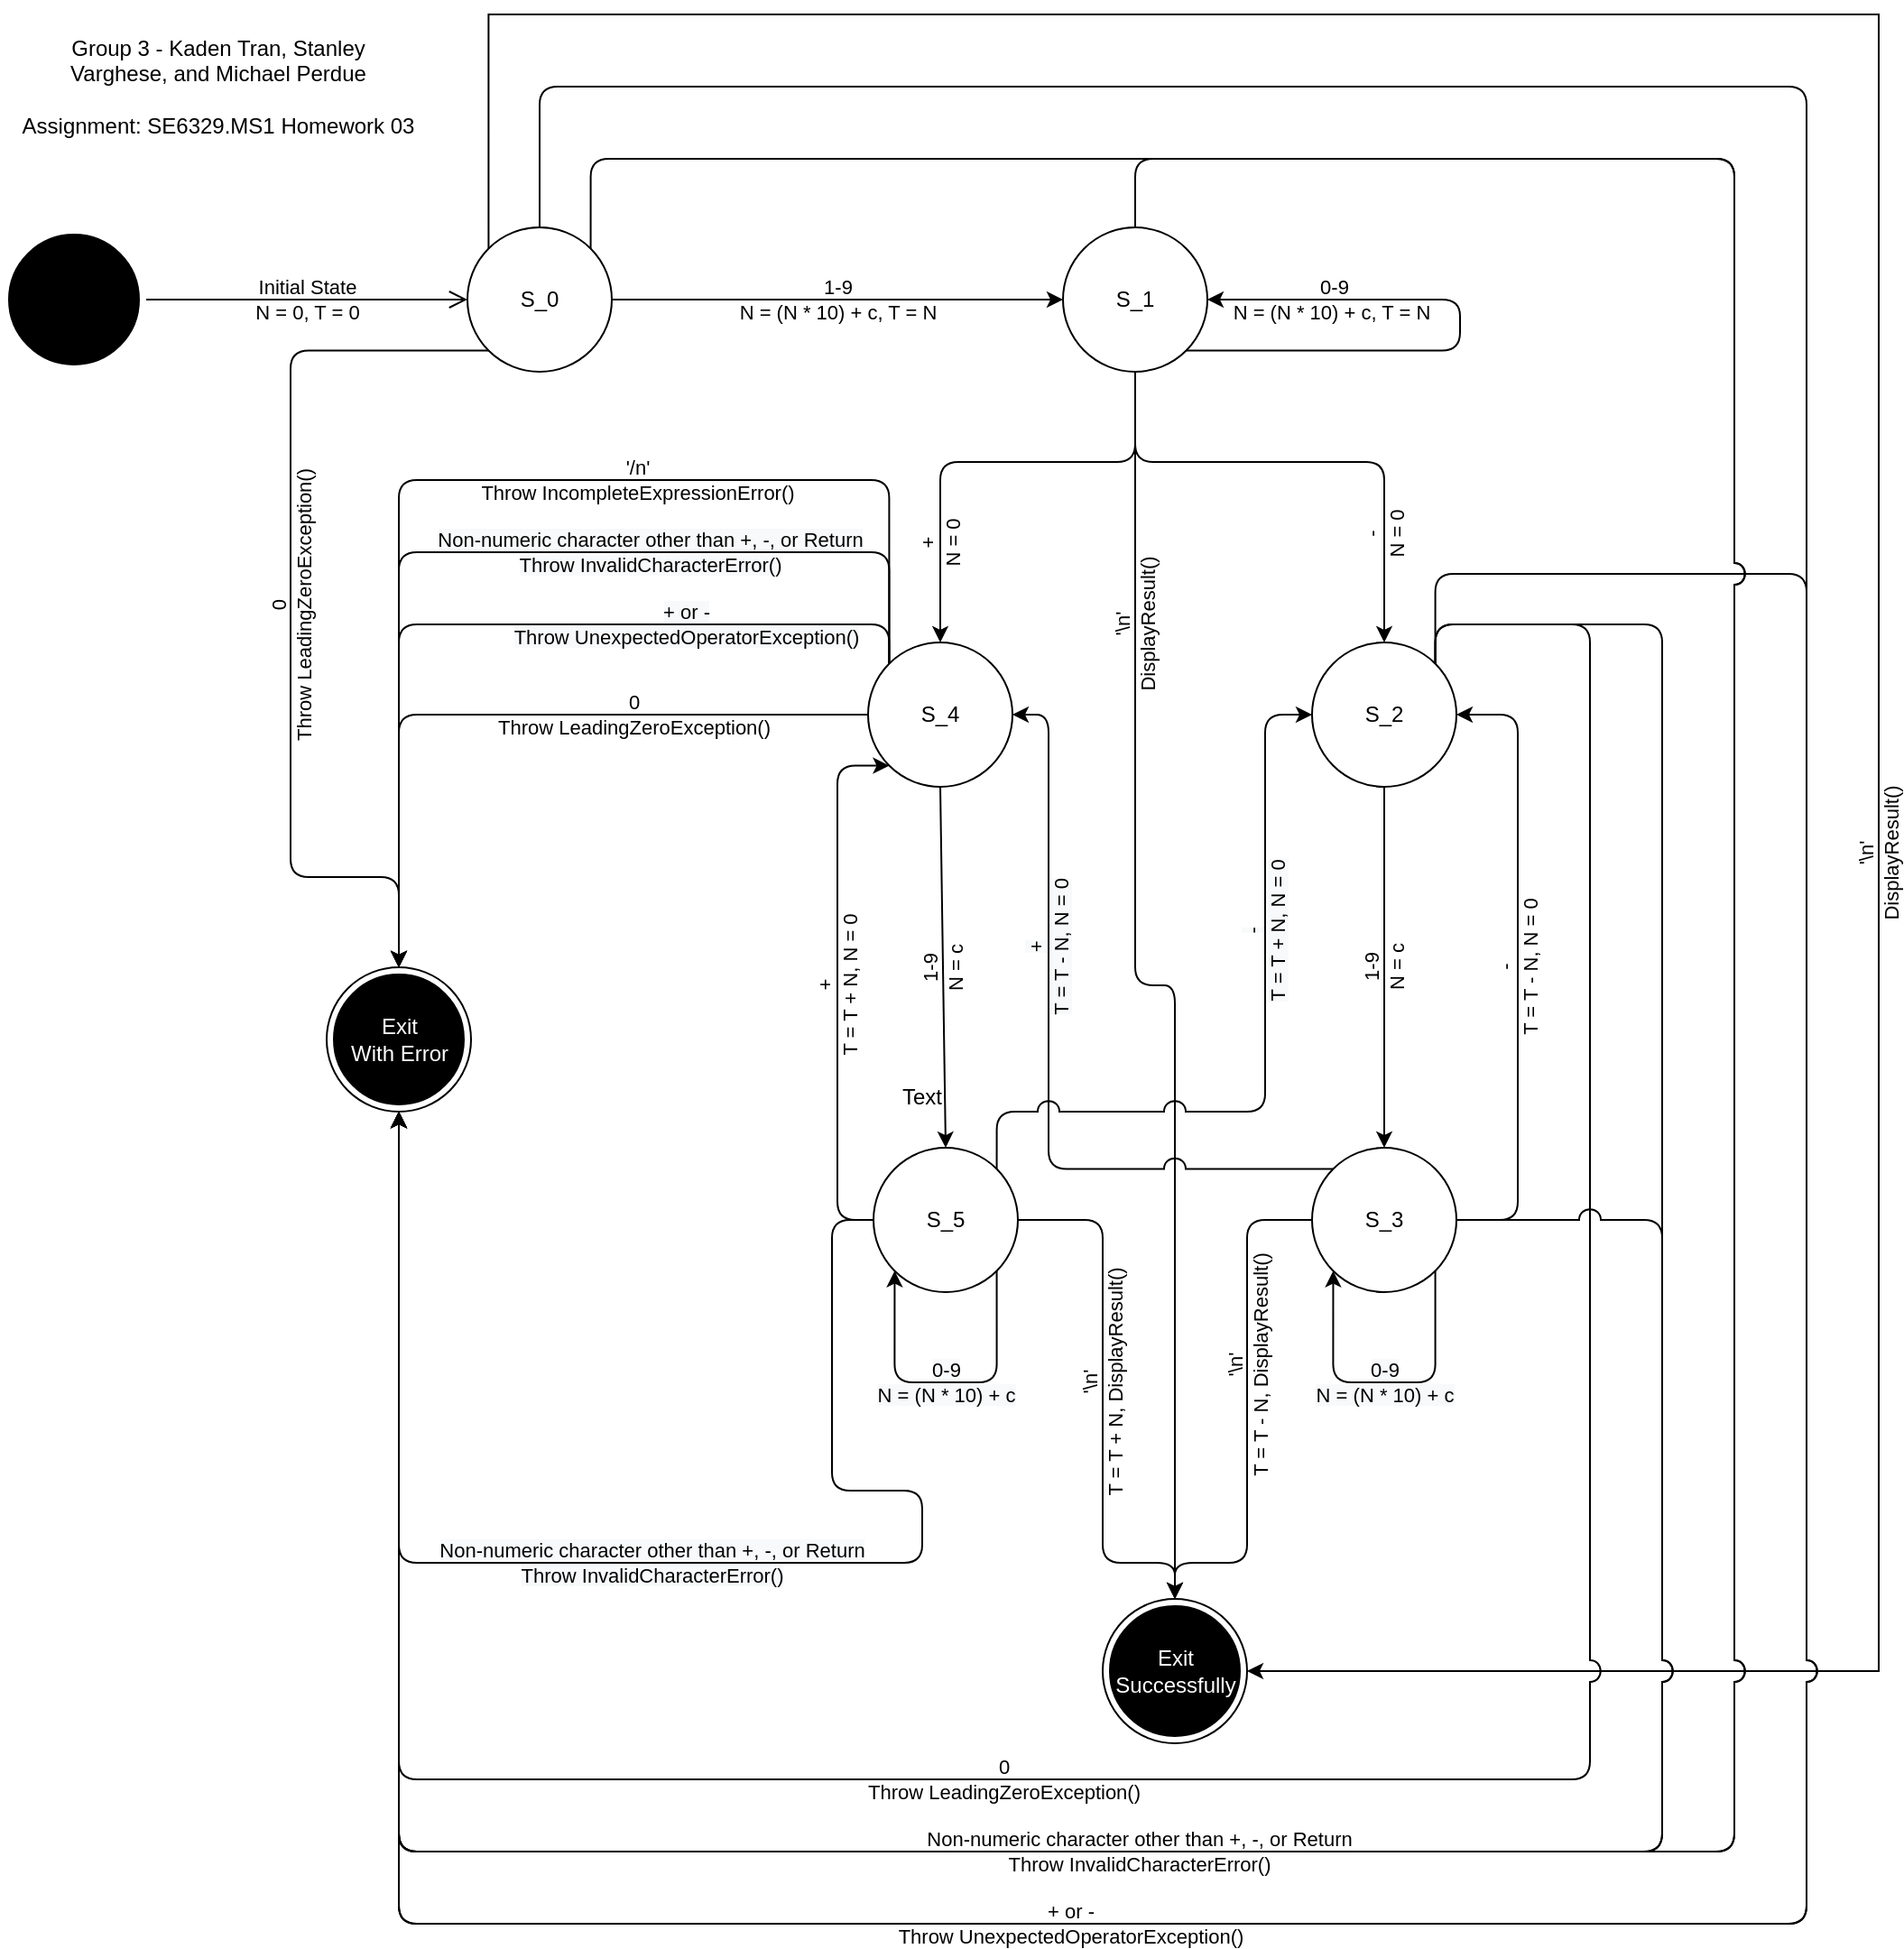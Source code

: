 <mxfile version="13.7.3" type="device" pages="3"><diagram id="BLK3zR-LWg6gyoA_Cl6V" name="with-error"><mxGraphModel dx="1485" dy="1840" grid="1" gridSize="10" guides="1" tooltips="1" connect="1" arrows="1" fold="1" page="1" pageScale="1" pageWidth="1100" pageHeight="1700" math="0" shadow="0"><root><mxCell id="0"/><mxCell id="1" parent="0"/><mxCell id="FnpyMouzEO8t4pOE-Gqu-2" value="'\n'&lt;br&gt;DisplayResult()" style="edgeStyle=orthogonalEdgeStyle;rounded=0;jumpStyle=arc;orthogonalLoop=1;jettySize=auto;html=1;exitX=0;exitY=0;exitDx=0;exitDy=0;entryX=1;entryY=0.5;entryDx=0;entryDy=0;jumpSize=12;horizontal=0;labelBackgroundColor=none;" parent="1" source="M0cYbytf-vNd7eZhx671-33" target="RabU1C4k4d-Qjpk2GGBu-11" edge="1"><mxGeometry x="0.259" relative="1" as="geometry"><Array as="points"><mxPoint x="270" y="40"/><mxPoint x="1040" y="40"/><mxPoint x="1040" y="958"/></Array><mxPoint as="offset"/></mxGeometry></mxCell><mxCell id="M0cYbytf-vNd7eZhx671-79" value="+&lt;br&gt;N = 0" style="edgeStyle=orthogonalEdgeStyle;orthogonalLoop=1;jettySize=auto;html=1;exitX=0.5;exitY=1;exitDx=0;exitDy=0;entryX=0.5;entryY=0;entryDx=0;entryDy=0;labelBackgroundColor=none;horizontal=0;" parent="1" source="4HfUxsU3L7-zWNsfsTRn-5" target="4HfUxsU3L7-zWNsfsTRn-12" edge="1"><mxGeometry x="0.575" relative="1" as="geometry"><Array as="points"><mxPoint x="628" y="288"/><mxPoint x="520" y="288"/></Array><mxPoint as="offset"/></mxGeometry></mxCell><mxCell id="M0cYbytf-vNd7eZhx671-81" value="-&lt;br&gt;N = 0" style="edgeStyle=orthogonalEdgeStyle;orthogonalLoop=1;jettySize=auto;html=1;entryX=0.5;entryY=0;entryDx=0;entryDy=0;labelBackgroundColor=none;horizontal=0;exitX=0.5;exitY=1;exitDx=0;exitDy=0;" parent="1" source="4HfUxsU3L7-zWNsfsTRn-5" target="4HfUxsU3L7-zWNsfsTRn-10" edge="1"><mxGeometry x="0.583" relative="1" as="geometry"><Array as="points"><mxPoint x="628" y="288"/><mxPoint x="766" y="288"/></Array><mxPoint as="offset"/><mxPoint x="620" y="308" as="sourcePoint"/></mxGeometry></mxCell><mxCell id="RabU1C4k4d-Qjpk2GGBu-23" value="'\n'&lt;br&gt;DisplayResult()" style="edgeStyle=orthogonalEdgeStyle;rounded=1;jumpStyle=arc;jumpSize=12;orthogonalLoop=1;jettySize=auto;html=1;exitX=0.5;exitY=1;exitDx=0;exitDy=0;entryX=0.5;entryY=0;entryDx=0;entryDy=0;labelBackgroundColor=none;fontColor=#000000;horizontal=0;" parent="1" source="4HfUxsU3L7-zWNsfsTRn-5" target="RabU1C4k4d-Qjpk2GGBu-11" edge="1"><mxGeometry x="-0.601" relative="1" as="geometry"><mxPoint as="offset"/></mxGeometry></mxCell><mxCell id="4HfUxsU3L7-zWNsfsTRn-5" value="S_1" style="ellipse;whiteSpace=wrap;html=1;aspect=fixed;rounded=1;" parent="1" vertex="1"><mxGeometry x="588" y="158" width="80" height="80" as="geometry"/></mxCell><mxCell id="RabU1C4k4d-Qjpk2GGBu-3" value="0&lt;br&gt;Throw LeadingZeroException()" style="edgeStyle=orthogonalEdgeStyle;rounded=1;orthogonalLoop=1;jettySize=auto;html=1;exitX=1;exitY=0;exitDx=0;exitDy=0;entryX=0.5;entryY=1;entryDx=0;entryDy=0;labelBackgroundColor=none;jumpStyle=arc;jumpSize=12;" parent="1" source="4HfUxsU3L7-zWNsfsTRn-10" target="M0cYbytf-vNd7eZhx671-56" edge="1"><mxGeometry x="0.207" relative="1" as="geometry"><Array as="points"><mxPoint x="794" y="378"/><mxPoint x="880" y="378"/><mxPoint x="880" y="1018"/><mxPoint x="220" y="1018"/></Array><mxPoint as="offset"/></mxGeometry></mxCell><mxCell id="4HfUxsU3L7-zWNsfsTRn-10" value="S_2" style="ellipse;whiteSpace=wrap;html=1;aspect=fixed;rounded=1;" parent="1" vertex="1"><mxGeometry x="726" y="388" width="80" height="80" as="geometry"/></mxCell><mxCell id="RabU1C4k4d-Qjpk2GGBu-1" value="'/n'&lt;br&gt;Throw IncompleteExpressionError()" style="edgeStyle=orthogonalEdgeStyle;rounded=1;orthogonalLoop=1;jettySize=auto;html=1;exitX=0;exitY=0;exitDx=0;exitDy=0;entryX=0.5;entryY=0;entryDx=0;entryDy=0;labelBackgroundColor=none;" parent="1" source="4HfUxsU3L7-zWNsfsTRn-12" target="M0cYbytf-vNd7eZhx671-56" edge="1"><mxGeometry x="-0.251" relative="1" as="geometry"><Array as="points"><mxPoint x="491" y="298"/><mxPoint x="220" y="298"/></Array><mxPoint as="offset"/></mxGeometry></mxCell><mxCell id="RabU1C4k4d-Qjpk2GGBu-20" value="&lt;span style=&quot;color: rgb(0 , 0 , 0) ; font-family: &amp;#34;helvetica&amp;#34; ; font-size: 11px ; font-style: normal ; font-weight: 400 ; letter-spacing: normal ; text-align: center ; text-indent: 0px ; text-transform: none ; word-spacing: 0px ; background-color: rgb(248 , 249 , 250) ; display: inline ; float: none&quot;&gt;Non-numeric character other than +, -, or Return&lt;/span&gt;&lt;br style=&quot;color: rgb(0 , 0 , 0) ; font-family: &amp;#34;helvetica&amp;#34; ; font-size: 11px ; font-style: normal ; font-weight: 400 ; letter-spacing: normal ; text-align: center ; text-indent: 0px ; text-transform: none ; word-spacing: 0px ; background-color: rgb(248 , 249 , 250)&quot;&gt;&lt;span style=&quot;color: rgb(0 , 0 , 0) ; font-family: &amp;#34;helvetica&amp;#34; ; font-size: 11px ; font-style: normal ; font-weight: 400 ; letter-spacing: normal ; text-align: center ; text-indent: 0px ; text-transform: none ; word-spacing: 0px ; background-color: rgb(248 , 249 , 250) ; display: inline ; float: none&quot;&gt;Throw InvalidCharacterError()&lt;/span&gt;" style="edgeStyle=orthogonalEdgeStyle;rounded=1;jumpStyle=arc;jumpSize=12;orthogonalLoop=1;jettySize=auto;html=1;exitX=0;exitY=0;exitDx=0;exitDy=0;entryX=0.5;entryY=0;entryDx=0;entryDy=0;labelBackgroundColor=none;fontColor=#000000;" parent="1" source="4HfUxsU3L7-zWNsfsTRn-12" target="M0cYbytf-vNd7eZhx671-56" edge="1"><mxGeometry x="-0.313" relative="1" as="geometry"><Array as="points"><mxPoint x="491" y="338"/><mxPoint x="220" y="338"/></Array><mxPoint x="-1" as="offset"/></mxGeometry></mxCell><mxCell id="RabU1C4k4d-Qjpk2GGBu-21" value="&lt;span style=&quot;color: rgb(0 , 0 , 0) ; font-family: &amp;#34;helvetica&amp;#34; ; font-size: 11px ; font-style: normal ; font-weight: 400 ; letter-spacing: normal ; text-align: center ; text-indent: 0px ; text-transform: none ; word-spacing: 0px ; background-color: rgb(248 , 249 , 250) ; display: inline ; float: none&quot;&gt;+ or -&lt;/span&gt;&lt;br style=&quot;color: rgb(0 , 0 , 0) ; font-family: &amp;#34;helvetica&amp;#34; ; font-size: 11px ; font-style: normal ; font-weight: 400 ; letter-spacing: normal ; text-align: center ; text-indent: 0px ; text-transform: none ; word-spacing: 0px ; background-color: rgb(248 , 249 , 250)&quot;&gt;&lt;span style=&quot;color: rgb(0 , 0 , 0) ; font-family: &amp;#34;helvetica&amp;#34; ; font-size: 11px ; font-style: normal ; font-weight: 400 ; letter-spacing: normal ; text-align: center ; text-indent: 0px ; text-transform: none ; word-spacing: 0px ; background-color: rgb(248 , 249 , 250) ; display: inline ; float: none&quot;&gt;Throw UnexpectedOperatorException()&lt;/span&gt;" style="edgeStyle=orthogonalEdgeStyle;rounded=1;jumpStyle=arc;jumpSize=12;orthogonalLoop=1;jettySize=auto;html=1;exitX=0;exitY=0;exitDx=0;exitDy=0;entryX=0.5;entryY=0;entryDx=0;entryDy=0;labelBackgroundColor=none;fontColor=#000000;" parent="1" source="4HfUxsU3L7-zWNsfsTRn-12" target="M0cYbytf-vNd7eZhx671-56" edge="1"><mxGeometry x="-0.447" relative="1" as="geometry"><Array as="points"><mxPoint x="491" y="378"/><mxPoint x="220" y="378"/></Array><mxPoint x="-1" as="offset"/></mxGeometry></mxCell><mxCell id="4HfUxsU3L7-zWNsfsTRn-12" value="S_4" style="ellipse;whiteSpace=wrap;html=1;aspect=fixed;rounded=1;" parent="1" vertex="1"><mxGeometry x="480" y="388" width="80" height="80" as="geometry"/></mxCell><mxCell id="M0cYbytf-vNd7eZhx671-20" value="&lt;font face=&quot;helvetica&quot;&gt;-&lt;/font&gt;&lt;br style=&quot;color: rgb(0 , 0 , 0) ; font-family: &amp;#34;helvetica&amp;#34; ; font-size: 11px ; font-style: normal ; font-weight: 400 ; letter-spacing: normal ; text-align: center ; text-indent: 0px ; text-transform: none ; word-spacing: 0px&quot;&gt;&lt;span style=&quot;color: rgb(0 , 0 , 0) ; font-family: &amp;#34;helvetica&amp;#34; ; font-size: 11px ; font-style: normal ; font-weight: 400 ; letter-spacing: normal ; text-align: center ; text-indent: 0px ; text-transform: none ; word-spacing: 0px ; display: inline ; float: none&quot;&gt;T = T - N, N = 0&lt;/span&gt;" style="edgeStyle=orthogonalEdgeStyle;orthogonalLoop=1;jettySize=auto;html=1;exitX=1;exitY=0.5;exitDx=0;exitDy=0;entryX=1;entryY=0.5;entryDx=0;entryDy=0;horizontal=0;labelBackgroundColor=none;" parent="1" source="4HfUxsU3L7-zWNsfsTRn-21" target="4HfUxsU3L7-zWNsfsTRn-10" edge="1"><mxGeometry relative="1" as="geometry"><Array as="points"><mxPoint x="840" y="708"/><mxPoint x="840" y="428"/></Array></mxGeometry></mxCell><mxCell id="RabU1C4k4d-Qjpk2GGBu-13" value="'\n'&lt;br&gt;T = T - N, DisplayResult()" style="edgeStyle=orthogonalEdgeStyle;rounded=1;jumpStyle=none;jumpSize=12;orthogonalLoop=1;jettySize=auto;html=1;exitX=0;exitY=0.5;exitDx=0;exitDy=0;entryX=0.5;entryY=0;entryDx=0;entryDy=0;labelBackgroundColor=none;fontColor=#000000;horizontal=0;" parent="1" source="4HfUxsU3L7-zWNsfsTRn-21" target="RabU1C4k4d-Qjpk2GGBu-11" edge="1"><mxGeometry x="-0.186" relative="1" as="geometry"><Array as="points"><mxPoint x="690" y="708"/><mxPoint x="690" y="898"/><mxPoint x="650" y="898"/></Array><mxPoint as="offset"/></mxGeometry></mxCell><mxCell id="RabU1C4k4d-Qjpk2GGBu-16" style="edgeStyle=orthogonalEdgeStyle;rounded=1;jumpStyle=arc;jumpSize=12;orthogonalLoop=1;jettySize=auto;html=1;exitX=1;exitY=0.5;exitDx=0;exitDy=0;entryX=0.5;entryY=1;entryDx=0;entryDy=0;labelBackgroundColor=none;fontColor=#000000;" parent="1" source="4HfUxsU3L7-zWNsfsTRn-21" target="M0cYbytf-vNd7eZhx671-56" edge="1"><mxGeometry relative="1" as="geometry"><Array as="points"><mxPoint x="920" y="708"/><mxPoint x="920" y="1058"/><mxPoint x="220" y="1058"/></Array></mxGeometry></mxCell><mxCell id="RabU1C4k4d-Qjpk2GGBu-18" value="&lt;span style=&quot;color: rgb(0 , 0 , 0) ; font-family: &amp;#34;helvetica&amp;#34; ; font-size: 11px ; font-style: normal ; font-weight: 400 ; letter-spacing: normal ; text-align: center ; text-indent: 0px ; text-transform: none ; word-spacing: 0px ; background-color: rgb(248 , 249 , 250) ; display: inline ; float: none&quot;&gt;+&lt;/span&gt;&lt;br style=&quot;color: rgb(0 , 0 , 0) ; font-family: &amp;#34;helvetica&amp;#34; ; font-size: 11px ; font-style: normal ; font-weight: 400 ; letter-spacing: normal ; text-align: center ; text-indent: 0px ; text-transform: none ; word-spacing: 0px ; background-color: rgb(248 , 249 , 250)&quot;&gt;&lt;span style=&quot;color: rgb(0 , 0 , 0) ; font-family: &amp;#34;helvetica&amp;#34; ; font-size: 11px ; font-style: normal ; font-weight: 400 ; letter-spacing: normal ; text-align: center ; text-indent: 0px ; text-transform: none ; word-spacing: 0px ; background-color: rgb(248 , 249 , 250) ; display: inline ; float: none&quot;&gt;T = T - N, N = 0&lt;/span&gt;" style="edgeStyle=orthogonalEdgeStyle;rounded=1;jumpStyle=arc;jumpSize=12;orthogonalLoop=1;jettySize=auto;html=1;exitX=0;exitY=0;exitDx=0;exitDy=0;entryX=1;entryY=0.5;entryDx=0;entryDy=0;labelBackgroundColor=none;fontColor=#000000;horizontal=0;" parent="1" source="4HfUxsU3L7-zWNsfsTRn-21" target="4HfUxsU3L7-zWNsfsTRn-12" edge="1"><mxGeometry x="0.301" relative="1" as="geometry"><Array as="points"><mxPoint x="580" y="680"/><mxPoint x="580" y="428"/></Array><mxPoint y="-1" as="offset"/></mxGeometry></mxCell><mxCell id="4HfUxsU3L7-zWNsfsTRn-21" value="S_3" style="ellipse;whiteSpace=wrap;html=1;aspect=fixed;rounded=1;" parent="1" vertex="1"><mxGeometry x="726" y="668" width="80" height="80" as="geometry"/></mxCell><mxCell id="M0cYbytf-vNd7eZhx671-25" value="+&lt;br&gt;T = T + N, N = 0" style="edgeStyle=orthogonalEdgeStyle;orthogonalLoop=1;jettySize=auto;html=1;exitX=0;exitY=0.5;exitDx=0;exitDy=0;entryX=0;entryY=1;entryDx=0;entryDy=0;verticalAlign=middle;labelBackgroundColor=none;horizontal=0;" parent="1" source="4HfUxsU3L7-zWNsfsTRn-37" target="4HfUxsU3L7-zWNsfsTRn-12" edge="1"><mxGeometry relative="1" as="geometry"><Array as="points"><mxPoint x="463" y="708"/><mxPoint x="463" y="456"/></Array></mxGeometry></mxCell><mxCell id="RabU1C4k4d-Qjpk2GGBu-12" value="'\n'&lt;br&gt;T = T + N, DisplayResult()" style="edgeStyle=orthogonalEdgeStyle;rounded=1;jumpStyle=none;jumpSize=12;orthogonalLoop=1;jettySize=auto;html=1;exitX=1;exitY=0.5;exitDx=0;exitDy=0;entryX=0.5;entryY=0;entryDx=0;entryDy=0;labelBackgroundColor=none;fontColor=#000000;horizontal=0;verticalAlign=middle;" parent="1" source="4HfUxsU3L7-zWNsfsTRn-37" target="RabU1C4k4d-Qjpk2GGBu-11" edge="1"><mxGeometry x="-0.077" relative="1" as="geometry"><Array as="points"><mxPoint x="610" y="708"/><mxPoint x="610" y="898"/><mxPoint x="650" y="898"/></Array><mxPoint as="offset"/></mxGeometry></mxCell><mxCell id="RabU1C4k4d-Qjpk2GGBu-15" value="&lt;span style=&quot;color: rgb(0 , 0 , 0) ; font-family: &amp;#34;helvetica&amp;#34; ; font-size: 11px ; font-style: normal ; font-weight: 400 ; letter-spacing: normal ; text-align: center ; text-indent: 0px ; text-transform: none ; word-spacing: 0px ; background-color: rgb(248 , 249 , 250) ; display: inline ; float: none&quot;&gt;Non-numeric character other than +, -, or Return&lt;/span&gt;&lt;br style=&quot;color: rgb(0 , 0 , 0) ; font-family: &amp;#34;helvetica&amp;#34; ; font-size: 11px ; font-style: normal ; font-weight: 400 ; letter-spacing: normal ; text-align: center ; text-indent: 0px ; text-transform: none ; word-spacing: 0px ; background-color: rgb(248 , 249 , 250)&quot;&gt;&lt;span style=&quot;color: rgb(0 , 0 , 0) ; font-family: &amp;#34;helvetica&amp;#34; ; font-size: 11px ; font-style: normal ; font-weight: 400 ; letter-spacing: normal ; text-align: center ; text-indent: 0px ; text-transform: none ; word-spacing: 0px ; background-color: rgb(248 , 249 , 250) ; display: inline ; float: none&quot;&gt;Throw InvalidCharacterError()&lt;/span&gt;" style="edgeStyle=orthogonalEdgeStyle;rounded=1;jumpStyle=none;jumpSize=12;orthogonalLoop=1;jettySize=auto;html=1;exitX=0;exitY=0.5;exitDx=0;exitDy=0;labelBackgroundColor=none;fontColor=#000000;entryX=0.5;entryY=1;entryDx=0;entryDy=0;" parent="1" source="4HfUxsU3L7-zWNsfsTRn-37" target="M0cYbytf-vNd7eZhx671-56" edge="1"><mxGeometry x="0.029" relative="1" as="geometry"><mxPoint x="240" y="707.529" as="targetPoint"/><Array as="points"><mxPoint x="460" y="708"/><mxPoint x="460" y="858"/><mxPoint x="510" y="858"/><mxPoint x="510" y="898"/><mxPoint x="220" y="898"/></Array><mxPoint as="offset"/></mxGeometry></mxCell><mxCell id="RabU1C4k4d-Qjpk2GGBu-17" value="&lt;font face=&quot;helvetica&quot; style=&quot;color: rgb(0 , 0 , 0) ; font-size: 11px ; font-style: normal ; font-weight: 400 ; letter-spacing: normal ; text-align: center ; text-indent: 0px ; text-transform: none ; word-spacing: 0px ; background-color: rgb(248 , 249 , 250)&quot;&gt;-&lt;/font&gt;&lt;br style=&quot;color: rgb(0 , 0 , 0) ; font-size: 11px ; font-style: normal ; font-weight: 400 ; letter-spacing: normal ; text-align: center ; text-indent: 0px ; text-transform: none ; word-spacing: 0px ; background-color: rgb(248 , 249 , 250) ; font-family: &amp;#34;helvetica&amp;#34;&quot;&gt;&lt;span style=&quot;color: rgb(0 , 0 , 0) ; font-size: 11px ; font-style: normal ; font-weight: 400 ; letter-spacing: normal ; text-align: center ; text-indent: 0px ; text-transform: none ; word-spacing: 0px ; background-color: rgb(248 , 249 , 250) ; font-family: &amp;#34;helvetica&amp;#34; ; display: inline ; float: none&quot;&gt;T = T + N, N = 0&lt;/span&gt;" style="edgeStyle=orthogonalEdgeStyle;rounded=1;jumpStyle=arc;jumpSize=12;orthogonalLoop=1;jettySize=auto;html=1;exitX=1;exitY=0;exitDx=0;exitDy=0;entryX=0;entryY=0.5;entryDx=0;entryDy=0;labelBackgroundColor=none;fontColor=#000000;horizontal=0;" parent="1" source="4HfUxsU3L7-zWNsfsTRn-37" target="4HfUxsU3L7-zWNsfsTRn-10" edge="1"><mxGeometry x="0.315" relative="1" as="geometry"><Array as="points"><mxPoint x="551" y="648"/><mxPoint x="700" y="648"/><mxPoint x="700" y="428"/></Array><mxPoint as="offset"/></mxGeometry></mxCell><mxCell id="4HfUxsU3L7-zWNsfsTRn-37" value="S_5" style="ellipse;whiteSpace=wrap;html=1;aspect=fixed;rounded=1;" parent="1" vertex="1"><mxGeometry x="483" y="668" width="80" height="80" as="geometry"/></mxCell><mxCell id="M0cYbytf-vNd7eZhx671-9" value="&lt;span style=&quot;color: rgb(0 , 0 , 0) ; font-family: &amp;#34;helvetica&amp;#34; ; font-size: 11px ; font-style: normal ; font-weight: 400 ; letter-spacing: normal ; text-align: center ; text-indent: 0px ; text-transform: none ; word-spacing: 0px ; display: inline ; float: none&quot;&gt;1-9&lt;/span&gt;&lt;br style=&quot;color: rgb(0 , 0 , 0) ; font-family: &amp;#34;helvetica&amp;#34; ; font-size: 11px ; font-style: normal ; font-weight: 400 ; letter-spacing: normal ; text-align: center ; text-indent: 0px ; text-transform: none ; word-spacing: 0px&quot;&gt;&lt;span style=&quot;color: rgb(0 , 0 , 0) ; font-family: &amp;#34;helvetica&amp;#34; ; font-size: 11px ; font-style: normal ; font-weight: 400 ; letter-spacing: normal ; text-align: center ; text-indent: 0px ; text-transform: none ; word-spacing: 0px ; display: inline ; float: none&quot;&gt;N = c&lt;/span&gt;" style="endArrow=classic;html=1;exitX=0.5;exitY=1;exitDx=0;exitDy=0;entryX=0.5;entryY=0;entryDx=0;entryDy=0;horizontal=0;labelBackgroundColor=none;" parent="1" source="4HfUxsU3L7-zWNsfsTRn-10" target="4HfUxsU3L7-zWNsfsTRn-21" edge="1"><mxGeometry width="50" height="50" relative="1" as="geometry"><mxPoint x="524" y="518" as="sourcePoint"/><mxPoint x="574" y="468" as="targetPoint"/></mxGeometry></mxCell><mxCell id="M0cYbytf-vNd7eZhx671-14" value="&lt;span style=&quot;color: rgb(0 , 0 , 0) ; font-family: &amp;#34;helvetica&amp;#34; ; font-size: 11px ; font-style: normal ; font-weight: 400 ; letter-spacing: normal ; text-align: center ; text-indent: 0px ; text-transform: none ; word-spacing: 0px ; display: inline ; float: none&quot;&gt;1-9&lt;/span&gt;&lt;br style=&quot;color: rgb(0 , 0 , 0) ; font-family: &amp;#34;helvetica&amp;#34; ; font-size: 11px ; font-style: normal ; font-weight: 400 ; letter-spacing: normal ; text-align: center ; text-indent: 0px ; text-transform: none ; word-spacing: 0px&quot;&gt;&lt;span style=&quot;color: rgb(0 , 0 , 0) ; font-family: &amp;#34;helvetica&amp;#34; ; font-size: 11px ; font-style: normal ; font-weight: 400 ; letter-spacing: normal ; text-align: center ; text-indent: 0px ; text-transform: none ; word-spacing: 0px ; display: inline ; float: none&quot;&gt;N = c&lt;/span&gt;" style="endArrow=classic;html=1;exitX=0.5;exitY=1;exitDx=0;exitDy=0;entryX=0.5;entryY=0;entryDx=0;entryDy=0;labelBackgroundColor=none;horizontal=0;" parent="1" source="4HfUxsU3L7-zWNsfsTRn-12" target="4HfUxsU3L7-zWNsfsTRn-37" edge="1"><mxGeometry width="50" height="50" relative="1" as="geometry"><mxPoint x="478" y="518" as="sourcePoint"/><mxPoint x="528" y="468" as="targetPoint"/></mxGeometry></mxCell><mxCell id="M0cYbytf-vNd7eZhx671-34" value="1-9&lt;br&gt;N = (N * 10) + c, T = N" style="edgeStyle=orthogonalEdgeStyle;jumpStyle=sharp;jumpSize=30;orthogonalLoop=1;jettySize=auto;html=1;exitX=1;exitY=0.5;exitDx=0;exitDy=0;entryX=0;entryY=0.5;entryDx=0;entryDy=0;labelBackgroundColor=none;" parent="1" source="M0cYbytf-vNd7eZhx671-33" target="4HfUxsU3L7-zWNsfsTRn-5" edge="1"><mxGeometry relative="1" as="geometry"/></mxCell><mxCell id="M0cYbytf-vNd7eZhx671-72" value="0&lt;br&gt;Throw LeadingZeroException()" style="edgeStyle=orthogonalEdgeStyle;jumpStyle=sharp;jumpSize=30;orthogonalLoop=1;jettySize=auto;html=1;exitX=0.5;exitY=0;exitDx=0;exitDy=0;labelBackgroundColor=none;align=center;entryX=0;entryY=1;entryDx=0;entryDy=0;horizontal=0;verticalAlign=middle;startArrow=classic;startFill=1;endArrow=none;endFill=0;" parent="1" source="M0cYbytf-vNd7eZhx671-56" target="M0cYbytf-vNd7eZhx671-33" edge="1"><mxGeometry x="0.019" relative="1" as="geometry"><mxPoint x="178" y="238" as="targetPoint"/><Array as="points"><mxPoint x="220" y="518"/><mxPoint x="160" y="518"/><mxPoint x="160" y="226"/></Array><mxPoint as="offset"/><mxPoint x="260" y="568" as="sourcePoint"/></mxGeometry></mxCell><mxCell id="M0cYbytf-vNd7eZhx671-73" value="+ or -&lt;br&gt;Throw UnexpectedOperatorException()" style="edgeStyle=orthogonalEdgeStyle;jumpStyle=arc;jumpSize=12;orthogonalLoop=1;jettySize=auto;html=1;exitX=0.5;exitY=0;exitDx=0;exitDy=0;labelBackgroundColor=none;align=center;horizontal=1;verticalAlign=middle;entryX=0.5;entryY=1;entryDx=0;entryDy=0;" parent="1" source="M0cYbytf-vNd7eZhx671-33" target="M0cYbytf-vNd7eZhx671-56" edge="1"><mxGeometry x="0.457" relative="1" as="geometry"><mxPoint x="230" y="170" as="targetPoint"/><Array as="points"><mxPoint x="298" y="80"/><mxPoint x="1000" y="80"/><mxPoint x="1000" y="1098"/><mxPoint x="220" y="1098"/></Array><mxPoint as="offset"/></mxGeometry></mxCell><mxCell id="M0cYbytf-vNd7eZhx671-33" value="S_0" style="ellipse;whiteSpace=wrap;html=1;aspect=fixed;fillColor=none;rounded=1;" parent="1" vertex="1"><mxGeometry x="258" y="158" width="80" height="80" as="geometry"/></mxCell><mxCell id="M0cYbytf-vNd7eZhx671-50" value="" style="ellipse;html=1;shape=startState;rounded=1;labelBackgroundColor=none;fillColor=#000000;" parent="1" vertex="1"><mxGeometry y="158" width="80" height="80" as="geometry"/></mxCell><mxCell id="M0cYbytf-vNd7eZhx671-51" value="Initial State&lt;br&gt;N = 0, T = 0" style="edgeStyle=orthogonalEdgeStyle;html=1;verticalAlign=middle;endArrow=open;endSize=8;align=center;entryX=0;entryY=0.5;entryDx=0;entryDy=0;labelBackgroundColor=none;" parent="1" source="M0cYbytf-vNd7eZhx671-50" target="M0cYbytf-vNd7eZhx671-33" edge="1"><mxGeometry relative="1" as="geometry"><mxPoint x="158" y="248" as="targetPoint"/></mxGeometry></mxCell><mxCell id="M0cYbytf-vNd7eZhx671-56" value="Exit&lt;br&gt;With Error" style="ellipse;html=1;shape=endState;rounded=1;fillColor=#000000;fontColor=#FFFFFF;" parent="1" vertex="1"><mxGeometry x="180" y="568" width="80" height="80" as="geometry"/></mxCell><mxCell id="M0cYbytf-vNd7eZhx671-80" value="0-9&lt;br&gt;N = (N * 10) + c, T = N&amp;nbsp;" style="edgeStyle=orthogonalEdgeStyle;orthogonalLoop=1;jettySize=auto;html=1;exitX=1;exitY=1;exitDx=0;exitDy=0;entryX=1;entryY=0.5;entryDx=0;entryDy=0;labelBackgroundColor=none;" parent="1" source="4HfUxsU3L7-zWNsfsTRn-5" target="4HfUxsU3L7-zWNsfsTRn-5" edge="1"><mxGeometry x="0.562" relative="1" as="geometry"><Array as="points"><mxPoint x="808" y="226"/><mxPoint x="808" y="198"/></Array><mxPoint as="offset"/></mxGeometry></mxCell><mxCell id="RabU1C4k4d-Qjpk2GGBu-2" value="0&lt;br&gt;Throw LeadingZeroException()" style="edgeStyle=orthogonalEdgeStyle;jumpStyle=none;jumpSize=30;orthogonalLoop=1;jettySize=auto;html=1;exitX=0.5;exitY=0;exitDx=0;exitDy=0;labelBackgroundColor=none;align=center;horizontal=1;verticalAlign=middle;startArrow=classic;startFill=1;endArrow=none;endFill=0;entryX=0;entryY=0.5;entryDx=0;entryDy=0;" parent="1" source="M0cYbytf-vNd7eZhx671-56" target="4HfUxsU3L7-zWNsfsTRn-12" edge="1"><mxGeometry x="0.35" relative="1" as="geometry"><mxPoint x="400" y="458" as="targetPoint"/><Array as="points"><mxPoint x="220" y="428"/></Array><mxPoint as="offset"/><mxPoint x="239.716" y="236.284" as="sourcePoint"/></mxGeometry></mxCell><mxCell id="RabU1C4k4d-Qjpk2GGBu-4" value="&lt;span style=&quot;color: rgb(0 , 0 , 0) ; font-family: &amp;#34;helvetica&amp;#34; ; font-size: 11px ; font-style: normal ; font-weight: 400 ; letter-spacing: normal ; text-align: center ; text-indent: 0px ; text-transform: none ; word-spacing: 0px ; background-color: rgb(248 , 249 , 250) ; display: inline ; float: none&quot;&gt;0-9&lt;/span&gt;&lt;br style=&quot;color: rgb(0 , 0 , 0) ; font-family: &amp;#34;helvetica&amp;#34; ; font-size: 11px ; font-style: normal ; font-weight: 400 ; letter-spacing: normal ; text-align: center ; text-indent: 0px ; text-transform: none ; word-spacing: 0px ; background-color: rgb(248 , 249 , 250)&quot;&gt;&lt;span style=&quot;color: rgb(0 , 0 , 0) ; font-family: &amp;#34;helvetica&amp;#34; ; font-size: 11px ; font-style: normal ; font-weight: 400 ; letter-spacing: normal ; text-align: center ; text-indent: 0px ; text-transform: none ; word-spacing: 0px ; background-color: rgb(248 , 249 , 250) ; display: inline ; float: none&quot;&gt;N = (N * 10) + c&lt;/span&gt;" style="edgeStyle=orthogonalEdgeStyle;rounded=1;jumpStyle=none;orthogonalLoop=1;jettySize=auto;html=1;exitX=1;exitY=1;exitDx=0;exitDy=0;entryX=0;entryY=1;entryDx=0;entryDy=0;labelBackgroundColor=none;fontColor=#000000;" parent="1" source="4HfUxsU3L7-zWNsfsTRn-37" target="4HfUxsU3L7-zWNsfsTRn-37" edge="1"><mxGeometry relative="1" as="geometry"><Array as="points"><mxPoint x="551" y="798"/><mxPoint x="495" y="798"/></Array></mxGeometry></mxCell><mxCell id="RabU1C4k4d-Qjpk2GGBu-5" value="&lt;span style=&quot;color: rgb(0 , 0 , 0) ; font-family: &amp;#34;helvetica&amp;#34; ; font-size: 11px ; font-style: normal ; font-weight: 400 ; letter-spacing: normal ; text-align: center ; text-indent: 0px ; text-transform: none ; word-spacing: 0px ; background-color: rgb(248 , 249 , 250) ; display: inline ; float: none&quot;&gt;0-9&lt;/span&gt;&lt;br style=&quot;color: rgb(0 , 0 , 0) ; font-family: &amp;#34;helvetica&amp;#34; ; font-size: 11px ; font-style: normal ; font-weight: 400 ; letter-spacing: normal ; text-align: center ; text-indent: 0px ; text-transform: none ; word-spacing: 0px ; background-color: rgb(248 , 249 , 250)&quot;&gt;&lt;span style=&quot;color: rgb(0 , 0 , 0) ; font-family: &amp;#34;helvetica&amp;#34; ; font-size: 11px ; font-style: normal ; font-weight: 400 ; letter-spacing: normal ; text-align: center ; text-indent: 0px ; text-transform: none ; word-spacing: 0px ; background-color: rgb(248 , 249 , 250) ; display: inline ; float: none&quot;&gt;N = (N * 10) + c&lt;/span&gt;" style="edgeStyle=orthogonalEdgeStyle;rounded=1;jumpStyle=none;orthogonalLoop=1;jettySize=auto;html=1;exitX=1;exitY=1;exitDx=0;exitDy=0;entryX=0;entryY=1;entryDx=0;entryDy=0;labelBackgroundColor=none;fontColor=#000000;" parent="1" source="4HfUxsU3L7-zWNsfsTRn-21" target="4HfUxsU3L7-zWNsfsTRn-21" edge="1"><mxGeometry relative="1" as="geometry"><mxPoint x="607.284" y="746.284" as="sourcePoint"/><mxPoint x="550.716" y="746.284" as="targetPoint"/><Array as="points"><mxPoint x="794" y="798"/><mxPoint x="738" y="798"/></Array></mxGeometry></mxCell><mxCell id="RabU1C4k4d-Qjpk2GGBu-11" value="Exit&lt;br&gt;Successfully" style="ellipse;html=1;shape=endState;rounded=1;fillColor=#000000;fontColor=#FFFFFF;" parent="1" vertex="1"><mxGeometry x="610" y="918" width="80" height="80" as="geometry"/></mxCell><mxCell id="RabU1C4k4d-Qjpk2GGBu-19" style="edgeStyle=orthogonalEdgeStyle;rounded=1;jumpStyle=arc;jumpSize=12;orthogonalLoop=1;jettySize=auto;html=1;exitX=1;exitY=0;exitDx=0;exitDy=0;entryX=0.5;entryY=1;entryDx=0;entryDy=0;labelBackgroundColor=none;fontColor=#000000;" parent="1" source="4HfUxsU3L7-zWNsfsTRn-10" target="M0cYbytf-vNd7eZhx671-56" edge="1"><mxGeometry relative="1" as="geometry"><Array as="points"><mxPoint x="794" y="350"/><mxPoint x="1000" y="350"/><mxPoint x="1000" y="1098"/><mxPoint x="220" y="1098"/></Array></mxGeometry></mxCell><mxCell id="RabU1C4k4d-Qjpk2GGBu-6" style="edgeStyle=orthogonalEdgeStyle;rounded=1;jumpStyle=arc;orthogonalLoop=1;jettySize=auto;html=1;exitX=1;exitY=0;exitDx=0;exitDy=0;entryX=0.5;entryY=1;entryDx=0;entryDy=0;labelBackgroundColor=none;fontColor=#000000;jumpSize=12;" parent="1" source="M0cYbytf-vNd7eZhx671-33" target="M0cYbytf-vNd7eZhx671-56" edge="1"><mxGeometry relative="1" as="geometry"><Array as="points"><mxPoint x="326" y="120"/><mxPoint x="960" y="120"/><mxPoint x="960" y="1058"/><mxPoint x="220" y="1058"/></Array></mxGeometry></mxCell><mxCell id="RabU1C4k4d-Qjpk2GGBu-14" style="edgeStyle=orthogonalEdgeStyle;rounded=1;jumpStyle=arc;jumpSize=12;orthogonalLoop=1;jettySize=auto;html=1;exitX=1;exitY=0;exitDx=0;exitDy=0;labelBackgroundColor=none;fontColor=#000000;entryX=0.5;entryY=1;entryDx=0;entryDy=0;" parent="1" source="4HfUxsU3L7-zWNsfsTRn-10" target="M0cYbytf-vNd7eZhx671-56" edge="1"><mxGeometry relative="1" as="geometry"><mxPoint x="794.471" y="338" as="targetPoint"/><Array as="points"><mxPoint x="794" y="378"/><mxPoint x="920" y="378"/><mxPoint x="920" y="1058"/><mxPoint x="220" y="1058"/></Array></mxGeometry></mxCell><mxCell id="M0cYbytf-vNd7eZhx671-76" value="Non-numeric character other than +, -, or Return&lt;br&gt;Throw InvalidCharacterError()" style="edgeStyle=orthogonalEdgeStyle;orthogonalLoop=1;jettySize=auto;html=1;exitX=0.5;exitY=0;exitDx=0;exitDy=0;labelBackgroundColor=none;entryX=0.5;entryY=1;entryDx=0;entryDy=0;jumpStyle=arc;jumpSize=12;" parent="1" source="4HfUxsU3L7-zWNsfsTRn-5" target="M0cYbytf-vNd7eZhx671-56" edge="1"><mxGeometry x="0.333" relative="1" as="geometry"><Array as="points"><mxPoint x="628" y="120"/><mxPoint x="960" y="120"/><mxPoint x="960" y="1058"/><mxPoint x="220" y="1058"/></Array><mxPoint as="offset"/><mxPoint x="860" y="168" as="targetPoint"/></mxGeometry></mxCell><mxCell id="qobQp8Ekk0BOsTwZBJt--1" value="Text" style="text;html=1;strokeColor=none;fillColor=none;align=center;verticalAlign=middle;whiteSpace=wrap;rounded=0;" vertex="1" parent="1"><mxGeometry x="490" y="630" width="40" height="20" as="geometry"/></mxCell><mxCell id="qobQp8Ekk0BOsTwZBJt--2" value="&lt;div&gt;Group 3 - Kaden Tran, Stanley Varghese, and Michael Perdue&lt;/div&gt;&lt;div&gt;&lt;br&gt;&lt;/div&gt;&lt;div&gt;Assignment: SE6329.MS1 Homework 03&lt;/div&gt;" style="text;html=1;strokeColor=none;fillColor=none;align=center;verticalAlign=middle;whiteSpace=wrap;rounded=0;" vertex="1" parent="1"><mxGeometry x="10" y="50" width="220" height="60" as="geometry"/></mxCell></root></mxGraphModel></diagram><diagram id="1n-9M5RBr6OZm_JxeSR3" name="no-error"><mxGraphModel dx="993" dy="1238" grid="1" gridSize="10" guides="1" tooltips="1" connect="1" arrows="1" fold="1" page="1" pageScale="1" pageWidth="850" pageHeight="1100" math="0" shadow="0"><root><mxCell id="VMBP1sdgMcN5N-4q1l1q-0"/><mxCell id="VMBP1sdgMcN5N-4q1l1q-1" parent="VMBP1sdgMcN5N-4q1l1q-0"/><mxCell id="VMBP1sdgMcN5N-4q1l1q-2" value="+&lt;br&gt;N = Null" style="edgeStyle=orthogonalEdgeStyle;orthogonalLoop=1;jettySize=auto;html=1;exitX=0;exitY=1;exitDx=0;exitDy=0;entryX=1;entryY=0.5;entryDx=0;entryDy=0;labelBackgroundColor=none;horizontal=1;" parent="VMBP1sdgMcN5N-4q1l1q-1" source="VMBP1sdgMcN5N-4q1l1q-5" target="VMBP1sdgMcN5N-4q1l1q-7" edge="1"><mxGeometry x="0.195" relative="1" as="geometry"><Array as="points"><mxPoint x="397" y="320"/></Array><mxPoint as="offset"/></mxGeometry></mxCell><mxCell id="VMBP1sdgMcN5N-4q1l1q-3" value="-&lt;br&gt;N = Null" style="edgeStyle=orthogonalEdgeStyle;orthogonalLoop=1;jettySize=auto;html=1;entryX=0;entryY=0.5;entryDx=0;entryDy=0;labelBackgroundColor=none;horizontal=1;exitX=1;exitY=1;exitDx=0;exitDy=0;" parent="VMBP1sdgMcN5N-4q1l1q-1" source="VMBP1sdgMcN5N-4q1l1q-5" target="VMBP1sdgMcN5N-4q1l1q-6" edge="1"><mxGeometry x="0.138" relative="1" as="geometry"><Array as="points"><mxPoint x="453" y="320"/></Array><mxPoint as="offset"/><mxPoint x="620" y="290" as="sourcePoint"/></mxGeometry></mxCell><mxCell id="VMBP1sdgMcN5N-4q1l1q-4" value="Return&lt;br&gt;N = Null, DisplayResult()" style="edgeStyle=orthogonalEdgeStyle;rounded=1;jumpStyle=arc;jumpSize=12;orthogonalLoop=1;jettySize=auto;html=1;exitX=0.5;exitY=1;exitDx=0;exitDy=0;entryX=0.5;entryY=0;entryDx=0;entryDy=0;labelBackgroundColor=none;fontColor=#000000;horizontal=0;" parent="VMBP1sdgMcN5N-4q1l1q-1" source="VMBP1sdgMcN5N-4q1l1q-5" target="VMBP1sdgMcN5N-4q1l1q-25" edge="1"><mxGeometry x="-0.593" relative="1" as="geometry"><mxPoint y="1" as="offset"/></mxGeometry></mxCell><mxCell id="VMBP1sdgMcN5N-4q1l1q-5" value="S_1" style="ellipse;whiteSpace=wrap;html=1;aspect=fixed;rounded=1;" parent="VMBP1sdgMcN5N-4q1l1q-1" vertex="1"><mxGeometry x="385" y="200" width="80" height="80" as="geometry"/></mxCell><mxCell id="VMBP1sdgMcN5N-4q1l1q-6" value="S_2" style="ellipse;whiteSpace=wrap;html=1;aspect=fixed;rounded=1;" parent="VMBP1sdgMcN5N-4q1l1q-1" vertex="1"><mxGeometry x="680" y="280" width="80" height="80" as="geometry"/></mxCell><mxCell id="VMBP1sdgMcN5N-4q1l1q-7" value="S_4" style="ellipse;whiteSpace=wrap;html=1;aspect=fixed;rounded=1;" parent="VMBP1sdgMcN5N-4q1l1q-1" vertex="1"><mxGeometry x="80" y="280" width="80" height="80" as="geometry"/></mxCell><mxCell id="VMBP1sdgMcN5N-4q1l1q-8" value="&lt;font face=&quot;helvetica&quot;&gt;-&lt;/font&gt;&lt;br style=&quot;color: rgb(0 , 0 , 0) ; font-family: &amp;#34;helvetica&amp;#34; ; font-size: 11px ; font-style: normal ; font-weight: 400 ; letter-spacing: normal ; text-align: center ; text-indent: 0px ; text-transform: none ; word-spacing: 0px&quot;&gt;&lt;span style=&quot;color: rgb(0 , 0 , 0) ; font-family: &amp;#34;helvetica&amp;#34; ; font-size: 11px ; font-style: normal ; font-weight: 400 ; letter-spacing: normal ; text-align: center ; text-indent: 0px ; text-transform: none ; word-spacing: 0px ; display: inline ; float: none&quot;&gt;N = Null, T = T - N&lt;/span&gt;" style="edgeStyle=orthogonalEdgeStyle;orthogonalLoop=1;jettySize=auto;html=1;exitX=1;exitY=0.5;exitDx=0;exitDy=0;entryX=1;entryY=0.5;entryDx=0;entryDy=0;horizontal=0;labelBackgroundColor=none;" parent="VMBP1sdgMcN5N-4q1l1q-1" source="VMBP1sdgMcN5N-4q1l1q-11" target="VMBP1sdgMcN5N-4q1l1q-6" edge="1"><mxGeometry relative="1" as="geometry"><Array as="points"><mxPoint x="800" y="550"/><mxPoint x="800" y="320"/></Array></mxGeometry></mxCell><mxCell id="VMBP1sdgMcN5N-4q1l1q-9" value="Return&lt;br&gt;N = Null, T = T - N, Display Result()" style="edgeStyle=orthogonalEdgeStyle;rounded=1;jumpStyle=none;jumpSize=12;orthogonalLoop=1;jettySize=auto;html=1;exitX=0;exitY=0.5;exitDx=0;exitDy=0;entryX=0.5;entryY=0;entryDx=0;entryDy=0;labelBackgroundColor=none;fontColor=#000000;horizontal=1;" parent="VMBP1sdgMcN5N-4q1l1q-1" source="VMBP1sdgMcN5N-4q1l1q-11" target="VMBP1sdgMcN5N-4q1l1q-25" edge="1"><mxGeometry x="0.067" relative="1" as="geometry"><Array as="points"><mxPoint x="600" y="550"/><mxPoint x="600" y="680"/><mxPoint x="425" y="680"/></Array><mxPoint as="offset"/></mxGeometry></mxCell><mxCell id="VMBP1sdgMcN5N-4q1l1q-10" value="&lt;span style=&quot;color: rgb(0 , 0 , 0) ; font-family: &amp;#34;helvetica&amp;#34; ; font-size: 11px ; font-style: normal ; font-weight: 400 ; letter-spacing: normal ; text-align: center ; text-indent: 0px ; text-transform: none ; word-spacing: 0px ; background-color: rgb(248 , 249 , 250) ; display: inline ; float: none&quot;&gt;+&lt;/span&gt;&lt;br style=&quot;color: rgb(0 , 0 , 0) ; font-family: &amp;#34;helvetica&amp;#34; ; font-size: 11px ; font-style: normal ; font-weight: 400 ; letter-spacing: normal ; text-align: center ; text-indent: 0px ; text-transform: none ; word-spacing: 0px ; background-color: rgb(248 , 249 , 250)&quot;&gt;&lt;span style=&quot;color: rgb(0 , 0 , 0) ; font-family: &amp;#34;helvetica&amp;#34; ; font-size: 11px ; font-style: normal ; font-weight: 400 ; letter-spacing: normal ; text-align: center ; text-indent: 0px ; text-transform: none ; word-spacing: 0px ; background-color: rgb(248 , 249 , 250) ; display: inline ; float: none&quot;&gt;N = Null, T = T - N&lt;/span&gt;" style="edgeStyle=orthogonalEdgeStyle;rounded=1;jumpStyle=arc;jumpSize=12;orthogonalLoop=1;jettySize=auto;html=1;exitX=0;exitY=0;exitDx=0;exitDy=0;entryX=1;entryY=1;entryDx=0;entryDy=0;labelBackgroundColor=none;fontColor=#000000;horizontal=1;" parent="VMBP1sdgMcN5N-4q1l1q-1" source="VMBP1sdgMcN5N-4q1l1q-11" target="VMBP1sdgMcN5N-4q1l1q-7" edge="1"><mxGeometry x="-0.628" relative="1" as="geometry"><Array as="points"><mxPoint x="640" y="522"/><mxPoint x="640" y="500"/><mxPoint x="148" y="500"/></Array><mxPoint as="offset"/></mxGeometry></mxCell><mxCell id="VMBP1sdgMcN5N-4q1l1q-11" value="S_3" style="ellipse;whiteSpace=wrap;html=1;aspect=fixed;rounded=1;" parent="VMBP1sdgMcN5N-4q1l1q-1" vertex="1"><mxGeometry x="680" y="510" width="80" height="80" as="geometry"/></mxCell><mxCell id="VMBP1sdgMcN5N-4q1l1q-12" value="+&lt;br&gt;N = Null, T = T + N" style="edgeStyle=orthogonalEdgeStyle;orthogonalLoop=1;jettySize=auto;html=1;exitX=0;exitY=0.5;exitDx=0;exitDy=0;entryX=0;entryY=0.5;entryDx=0;entryDy=0;verticalAlign=middle;labelBackgroundColor=none;horizontal=0;" parent="VMBP1sdgMcN5N-4q1l1q-1" source="VMBP1sdgMcN5N-4q1l1q-15" target="VMBP1sdgMcN5N-4q1l1q-7" edge="1"><mxGeometry relative="1" as="geometry"><Array as="points"><mxPoint x="40" y="550"/><mxPoint x="40" y="320"/></Array></mxGeometry></mxCell><mxCell id="VMBP1sdgMcN5N-4q1l1q-13" value="Return&lt;br&gt;N = Null, T = T + N, DisplayResult()" style="edgeStyle=orthogonalEdgeStyle;rounded=1;jumpStyle=none;jumpSize=12;orthogonalLoop=1;jettySize=auto;html=1;exitX=1;exitY=0.5;exitDx=0;exitDy=0;entryX=0.5;entryY=0;entryDx=0;entryDy=0;labelBackgroundColor=none;fontColor=#000000;horizontal=1;verticalAlign=middle;" parent="VMBP1sdgMcN5N-4q1l1q-1" source="VMBP1sdgMcN5N-4q1l1q-15" target="VMBP1sdgMcN5N-4q1l1q-25" edge="1"><mxGeometry x="0.084" relative="1" as="geometry"><Array as="points"><mxPoint x="240" y="550"/><mxPoint x="240" y="680"/><mxPoint x="425" y="680"/></Array><mxPoint x="-1" as="offset"/></mxGeometry></mxCell><mxCell id="VMBP1sdgMcN5N-4q1l1q-14" value="&lt;font face=&quot;helvetica&quot; style=&quot;color: rgb(0 , 0 , 0) ; font-size: 11px ; font-style: normal ; font-weight: 400 ; letter-spacing: normal ; text-align: center ; text-indent: 0px ; text-transform: none ; word-spacing: 0px ; background-color: rgb(248 , 249 , 250)&quot;&gt;-&lt;/font&gt;&lt;br style=&quot;color: rgb(0 , 0 , 0) ; font-size: 11px ; font-style: normal ; font-weight: 400 ; letter-spacing: normal ; text-align: center ; text-indent: 0px ; text-transform: none ; word-spacing: 0px ; background-color: rgb(248 , 249 , 250) ; font-family: &amp;#34;helvetica&amp;#34;&quot;&gt;&lt;span style=&quot;color: rgb(0 , 0 , 0) ; font-size: 11px ; font-style: normal ; font-weight: 400 ; letter-spacing: normal ; text-align: center ; text-indent: 0px ; text-transform: none ; word-spacing: 0px ; background-color: rgb(248 , 249 , 250) ; font-family: &amp;#34;helvetica&amp;#34; ; display: inline ; float: none&quot;&gt;N = Null, T = T + N&lt;/span&gt;" style="edgeStyle=orthogonalEdgeStyle;rounded=1;jumpStyle=arc;jumpSize=12;orthogonalLoop=1;jettySize=auto;html=1;exitX=1;exitY=0;exitDx=0;exitDy=0;entryX=0;entryY=1;entryDx=0;entryDy=0;labelBackgroundColor=none;fontColor=#000000;horizontal=1;" parent="VMBP1sdgMcN5N-4q1l1q-1" source="VMBP1sdgMcN5N-4q1l1q-15" target="VMBP1sdgMcN5N-4q1l1q-6" edge="1"><mxGeometry x="-0.767" relative="1" as="geometry"><Array as="points"><mxPoint x="148" y="520"/><mxPoint x="450" y="520"/><mxPoint x="450" y="370"/><mxPoint x="692" y="370"/></Array><mxPoint as="offset"/></mxGeometry></mxCell><mxCell id="VMBP1sdgMcN5N-4q1l1q-15" value="S_5" style="ellipse;whiteSpace=wrap;html=1;aspect=fixed;rounded=1;" parent="VMBP1sdgMcN5N-4q1l1q-1" vertex="1"><mxGeometry x="80" y="510" width="80" height="80" as="geometry"/></mxCell><mxCell id="VMBP1sdgMcN5N-4q1l1q-16" value="&lt;span style=&quot;color: rgb(0 , 0 , 0) ; font-family: &amp;#34;helvetica&amp;#34; ; font-size: 11px ; font-style: normal ; font-weight: 400 ; letter-spacing: normal ; text-align: center ; text-indent: 0px ; text-transform: none ; word-spacing: 0px ; display: inline ; float: none&quot;&gt;1-9&lt;/span&gt;&lt;br style=&quot;color: rgb(0 , 0 , 0) ; font-family: &amp;#34;helvetica&amp;#34; ; font-size: 11px ; font-style: normal ; font-weight: 400 ; letter-spacing: normal ; text-align: center ; text-indent: 0px ; text-transform: none ; word-spacing: 0px&quot;&gt;&lt;span style=&quot;color: rgb(0 , 0 , 0) ; font-family: &amp;#34;helvetica&amp;#34; ; font-size: 11px ; font-style: normal ; font-weight: 400 ; letter-spacing: normal ; text-align: center ; text-indent: 0px ; text-transform: none ; word-spacing: 0px ; display: inline ; float: none&quot;&gt;N = c&lt;/span&gt;" style="endArrow=classic;html=1;exitX=0.5;exitY=1;exitDx=0;exitDy=0;entryX=0.5;entryY=0;entryDx=0;entryDy=0;horizontal=0;labelBackgroundColor=none;" parent="VMBP1sdgMcN5N-4q1l1q-1" source="VMBP1sdgMcN5N-4q1l1q-6" target="VMBP1sdgMcN5N-4q1l1q-11" edge="1"><mxGeometry width="50" height="50" relative="1" as="geometry"><mxPoint x="524" y="500" as="sourcePoint"/><mxPoint x="574" y="450" as="targetPoint"/></mxGeometry></mxCell><mxCell id="VMBP1sdgMcN5N-4q1l1q-17" value="&lt;span style=&quot;color: rgb(0 , 0 , 0) ; font-family: &amp;#34;helvetica&amp;#34; ; font-size: 11px ; font-style: normal ; font-weight: 400 ; letter-spacing: normal ; text-align: center ; text-indent: 0px ; text-transform: none ; word-spacing: 0px ; display: inline ; float: none&quot;&gt;1-9&lt;/span&gt;&lt;br style=&quot;color: rgb(0 , 0 , 0) ; font-family: &amp;#34;helvetica&amp;#34; ; font-size: 11px ; font-style: normal ; font-weight: 400 ; letter-spacing: normal ; text-align: center ; text-indent: 0px ; text-transform: none ; word-spacing: 0px&quot;&gt;&lt;span style=&quot;color: rgb(0 , 0 , 0) ; font-family: &amp;#34;helvetica&amp;#34; ; font-size: 11px ; font-style: normal ; font-weight: 400 ; letter-spacing: normal ; text-align: center ; text-indent: 0px ; text-transform: none ; word-spacing: 0px ; display: inline ; float: none&quot;&gt;N = c&lt;/span&gt;" style="endArrow=classic;html=1;exitX=0.5;exitY=1;exitDx=0;exitDy=0;entryX=0.5;entryY=0;entryDx=0;entryDy=0;labelBackgroundColor=none;horizontal=0;" parent="VMBP1sdgMcN5N-4q1l1q-1" source="VMBP1sdgMcN5N-4q1l1q-7" target="VMBP1sdgMcN5N-4q1l1q-15" edge="1"><mxGeometry width="50" height="50" relative="1" as="geometry"><mxPoint x="478" y="500" as="sourcePoint"/><mxPoint x="528" y="450" as="targetPoint"/></mxGeometry></mxCell><mxCell id="VMBP1sdgMcN5N-4q1l1q-18" value="1-9&lt;br&gt;N = c, T = N" style="edgeStyle=orthogonalEdgeStyle;jumpStyle=sharp;jumpSize=30;orthogonalLoop=1;jettySize=auto;html=1;exitX=0.5;exitY=1;exitDx=0;exitDy=0;entryX=0.5;entryY=0;entryDx=0;entryDy=0;labelBackgroundColor=none;horizontal=0;" parent="VMBP1sdgMcN5N-4q1l1q-1" source="VMBP1sdgMcN5N-4q1l1q-19" target="VMBP1sdgMcN5N-4q1l1q-5" edge="1"><mxGeometry relative="1" as="geometry"><Array as="points"><mxPoint x="425" y="180"/><mxPoint x="425" y="180"/></Array></mxGeometry></mxCell><mxCell id="VMBP1sdgMcN5N-4q1l1q-19" value="S_0" style="ellipse;whiteSpace=wrap;html=1;aspect=fixed;fillColor=none;rounded=1;" parent="VMBP1sdgMcN5N-4q1l1q-1" vertex="1"><mxGeometry x="385" y="40" width="80" height="80" as="geometry"/></mxCell><mxCell id="VMBP1sdgMcN5N-4q1l1q-20" value="" style="ellipse;html=1;shape=startState;rounded=1;labelBackgroundColor=none;fillColor=#000000;" parent="VMBP1sdgMcN5N-4q1l1q-1" vertex="1"><mxGeometry x="80" y="40" width="80" height="80" as="geometry"/></mxCell><mxCell id="VMBP1sdgMcN5N-4q1l1q-21" value="Initial State&lt;br&gt;N = Null, T = Null" style="edgeStyle=orthogonalEdgeStyle;html=1;verticalAlign=middle;endArrow=open;endSize=8;align=center;entryX=0;entryY=0.5;entryDx=0;entryDy=0;labelBackgroundColor=none;" parent="VMBP1sdgMcN5N-4q1l1q-1" source="VMBP1sdgMcN5N-4q1l1q-20" target="VMBP1sdgMcN5N-4q1l1q-19" edge="1"><mxGeometry relative="1" as="geometry"><mxPoint x="158" y="230" as="targetPoint"/></mxGeometry></mxCell><mxCell id="VMBP1sdgMcN5N-4q1l1q-22" value="0-9&lt;br&gt;N = (N * 10) + c, T = N&amp;nbsp;" style="edgeStyle=orthogonalEdgeStyle;orthogonalLoop=1;jettySize=auto;html=1;exitX=1;exitY=1;exitDx=0;exitDy=0;entryX=1;entryY=0;entryDx=0;entryDy=0;labelBackgroundColor=none;horizontal=0;" parent="VMBP1sdgMcN5N-4q1l1q-1" source="VMBP1sdgMcN5N-4q1l1q-5" target="VMBP1sdgMcN5N-4q1l1q-5" edge="1"><mxGeometry relative="1" as="geometry"><Array as="points"><mxPoint x="500" y="268"/><mxPoint x="500" y="212"/></Array><mxPoint as="offset"/></mxGeometry></mxCell><mxCell id="VMBP1sdgMcN5N-4q1l1q-23" value="&lt;span style=&quot;color: rgb(0 , 0 , 0) ; font-family: &amp;#34;helvetica&amp;#34; ; font-size: 11px ; font-style: normal ; font-weight: 400 ; letter-spacing: normal ; text-align: center ; text-indent: 0px ; text-transform: none ; word-spacing: 0px ; background-color: rgb(248 , 249 , 250) ; display: inline ; float: none&quot;&gt;0-9&lt;/span&gt;&lt;br style=&quot;color: rgb(0 , 0 , 0) ; font-family: &amp;#34;helvetica&amp;#34; ; font-size: 11px ; font-style: normal ; font-weight: 400 ; letter-spacing: normal ; text-align: center ; text-indent: 0px ; text-transform: none ; word-spacing: 0px ; background-color: rgb(248 , 249 , 250)&quot;&gt;&lt;span style=&quot;color: rgb(0 , 0 , 0) ; font-family: &amp;#34;helvetica&amp;#34; ; font-size: 11px ; font-style: normal ; font-weight: 400 ; letter-spacing: normal ; text-align: center ; text-indent: 0px ; text-transform: none ; word-spacing: 0px ; background-color: rgb(248 , 249 , 250) ; display: inline ; float: none&quot;&gt;N = (N * 10) + c&lt;/span&gt;" style="edgeStyle=orthogonalEdgeStyle;rounded=1;jumpStyle=none;orthogonalLoop=1;jettySize=auto;html=1;exitX=1;exitY=1;exitDx=0;exitDy=0;entryX=0;entryY=1;entryDx=0;entryDy=0;labelBackgroundColor=none;fontColor=#000000;" parent="VMBP1sdgMcN5N-4q1l1q-1" source="VMBP1sdgMcN5N-4q1l1q-15" target="VMBP1sdgMcN5N-4q1l1q-15" edge="1"><mxGeometry relative="1" as="geometry"><Array as="points"><mxPoint x="148" y="610"/><mxPoint x="92" y="610"/></Array></mxGeometry></mxCell><mxCell id="VMBP1sdgMcN5N-4q1l1q-24" value="&lt;span style=&quot;color: rgb(0 , 0 , 0) ; font-family: &amp;#34;helvetica&amp;#34; ; font-size: 11px ; font-style: normal ; font-weight: 400 ; letter-spacing: normal ; text-align: center ; text-indent: 0px ; text-transform: none ; word-spacing: 0px ; background-color: rgb(248 , 249 , 250) ; display: inline ; float: none&quot;&gt;0-9&lt;/span&gt;&lt;br style=&quot;color: rgb(0 , 0 , 0) ; font-family: &amp;#34;helvetica&amp;#34; ; font-size: 11px ; font-style: normal ; font-weight: 400 ; letter-spacing: normal ; text-align: center ; text-indent: 0px ; text-transform: none ; word-spacing: 0px ; background-color: rgb(248 , 249 , 250)&quot;&gt;&lt;span style=&quot;color: rgb(0 , 0 , 0) ; font-family: &amp;#34;helvetica&amp;#34; ; font-size: 11px ; font-style: normal ; font-weight: 400 ; letter-spacing: normal ; text-align: center ; text-indent: 0px ; text-transform: none ; word-spacing: 0px ; background-color: rgb(248 , 249 , 250) ; display: inline ; float: none&quot;&gt;N = (N * 10) + c&lt;/span&gt;" style="edgeStyle=orthogonalEdgeStyle;rounded=1;jumpStyle=none;orthogonalLoop=1;jettySize=auto;html=1;exitX=1;exitY=1;exitDx=0;exitDy=0;entryX=0;entryY=1;entryDx=0;entryDy=0;labelBackgroundColor=none;fontColor=#000000;" parent="VMBP1sdgMcN5N-4q1l1q-1" source="VMBP1sdgMcN5N-4q1l1q-11" target="VMBP1sdgMcN5N-4q1l1q-11" edge="1"><mxGeometry relative="1" as="geometry"><mxPoint x="607.284" y="728.284" as="sourcePoint"/><mxPoint x="550.716" y="728.284" as="targetPoint"/><Array as="points"><mxPoint x="748" y="610"/><mxPoint x="692" y="610"/></Array></mxGeometry></mxCell><mxCell id="VMBP1sdgMcN5N-4q1l1q-25" value="Exit&lt;br&gt;Successfully" style="ellipse;html=1;shape=endState;rounded=1;fillColor=#000000;fontColor=#FFFFFF;" parent="VMBP1sdgMcN5N-4q1l1q-1" vertex="1"><mxGeometry x="385" y="820" width="80" height="80" as="geometry"/></mxCell></root></mxGraphModel></diagram><diagram id="9-C00tf-hn7o9-uJzVii" name="Page-3"><mxGraphModel dx="1449" dy="743" grid="1" gridSize="10" guides="1" tooltips="1" connect="1" arrows="1" fold="1" page="1" pageScale="1" pageWidth="850" pageHeight="1100" math="0" shadow="0"><root><mxCell id="NNapXZM_WPZ39aFfHw0A-0"/><mxCell id="NNapXZM_WPZ39aFfHw0A-1" parent="NNapXZM_WPZ39aFfHw0A-0"/><mxCell id="NNapXZM_WPZ39aFfHw0A-5" style="edgeStyle=orthogonalEdgeStyle;rounded=0;orthogonalLoop=1;jettySize=auto;html=1;exitX=0.5;exitY=1;exitDx=0;exitDy=0;entryX=0.5;entryY=0;entryDx=0;entryDy=0;" edge="1" parent="NNapXZM_WPZ39aFfHw0A-1" source="NNapXZM_WPZ39aFfHw0A-2" target="NNapXZM_WPZ39aFfHw0A-3"><mxGeometry relative="1" as="geometry"/></mxCell><mxCell id="NNapXZM_WPZ39aFfHw0A-2" value="number before space" style="rounded=1;whiteSpace=wrap;html=1;" vertex="1" parent="NNapXZM_WPZ39aFfHw0A-1"><mxGeometry x="410" y="70" width="120" height="60" as="geometry"/></mxCell><mxCell id="NNapXZM_WPZ39aFfHw0A-6" style="edgeStyle=orthogonalEdgeStyle;rounded=0;orthogonalLoop=1;jettySize=auto;html=1;exitX=0.5;exitY=1;exitDx=0;exitDy=0;" edge="1" parent="NNapXZM_WPZ39aFfHw0A-1" source="NNapXZM_WPZ39aFfHw0A-3" target="NNapXZM_WPZ39aFfHw0A-4"><mxGeometry relative="1" as="geometry"/></mxCell><mxCell id="NNapXZM_WPZ39aFfHw0A-8" style="edgeStyle=orthogonalEdgeStyle;rounded=0;orthogonalLoop=1;jettySize=auto;html=1;exitX=0.5;exitY=1;exitDx=0;exitDy=0;entryX=0.5;entryY=0;entryDx=0;entryDy=0;" edge="1" parent="NNapXZM_WPZ39aFfHw0A-1" source="NNapXZM_WPZ39aFfHw0A-3" target="NNapXZM_WPZ39aFfHw0A-7"><mxGeometry relative="1" as="geometry"/></mxCell><mxCell id="NNapXZM_WPZ39aFfHw0A-3" value="number after space" style="rounded=1;whiteSpace=wrap;html=1;" vertex="1" parent="NNapXZM_WPZ39aFfHw0A-1"><mxGeometry x="410" y="200" width="120" height="60" as="geometry"/></mxCell><mxCell id="NNapXZM_WPZ39aFfHw0A-4" value="addition state" style="rounded=1;whiteSpace=wrap;html=1;" vertex="1" parent="NNapXZM_WPZ39aFfHw0A-1"><mxGeometry x="260" y="370" width="120" height="60" as="geometry"/></mxCell><mxCell id="NNapXZM_WPZ39aFfHw0A-7" value="" style="rounded=1;whiteSpace=wrap;html=1;" vertex="1" parent="NNapXZM_WPZ39aFfHw0A-1"><mxGeometry x="530" y="370" width="120" height="60" as="geometry"/></mxCell></root></mxGraphModel></diagram></mxfile>